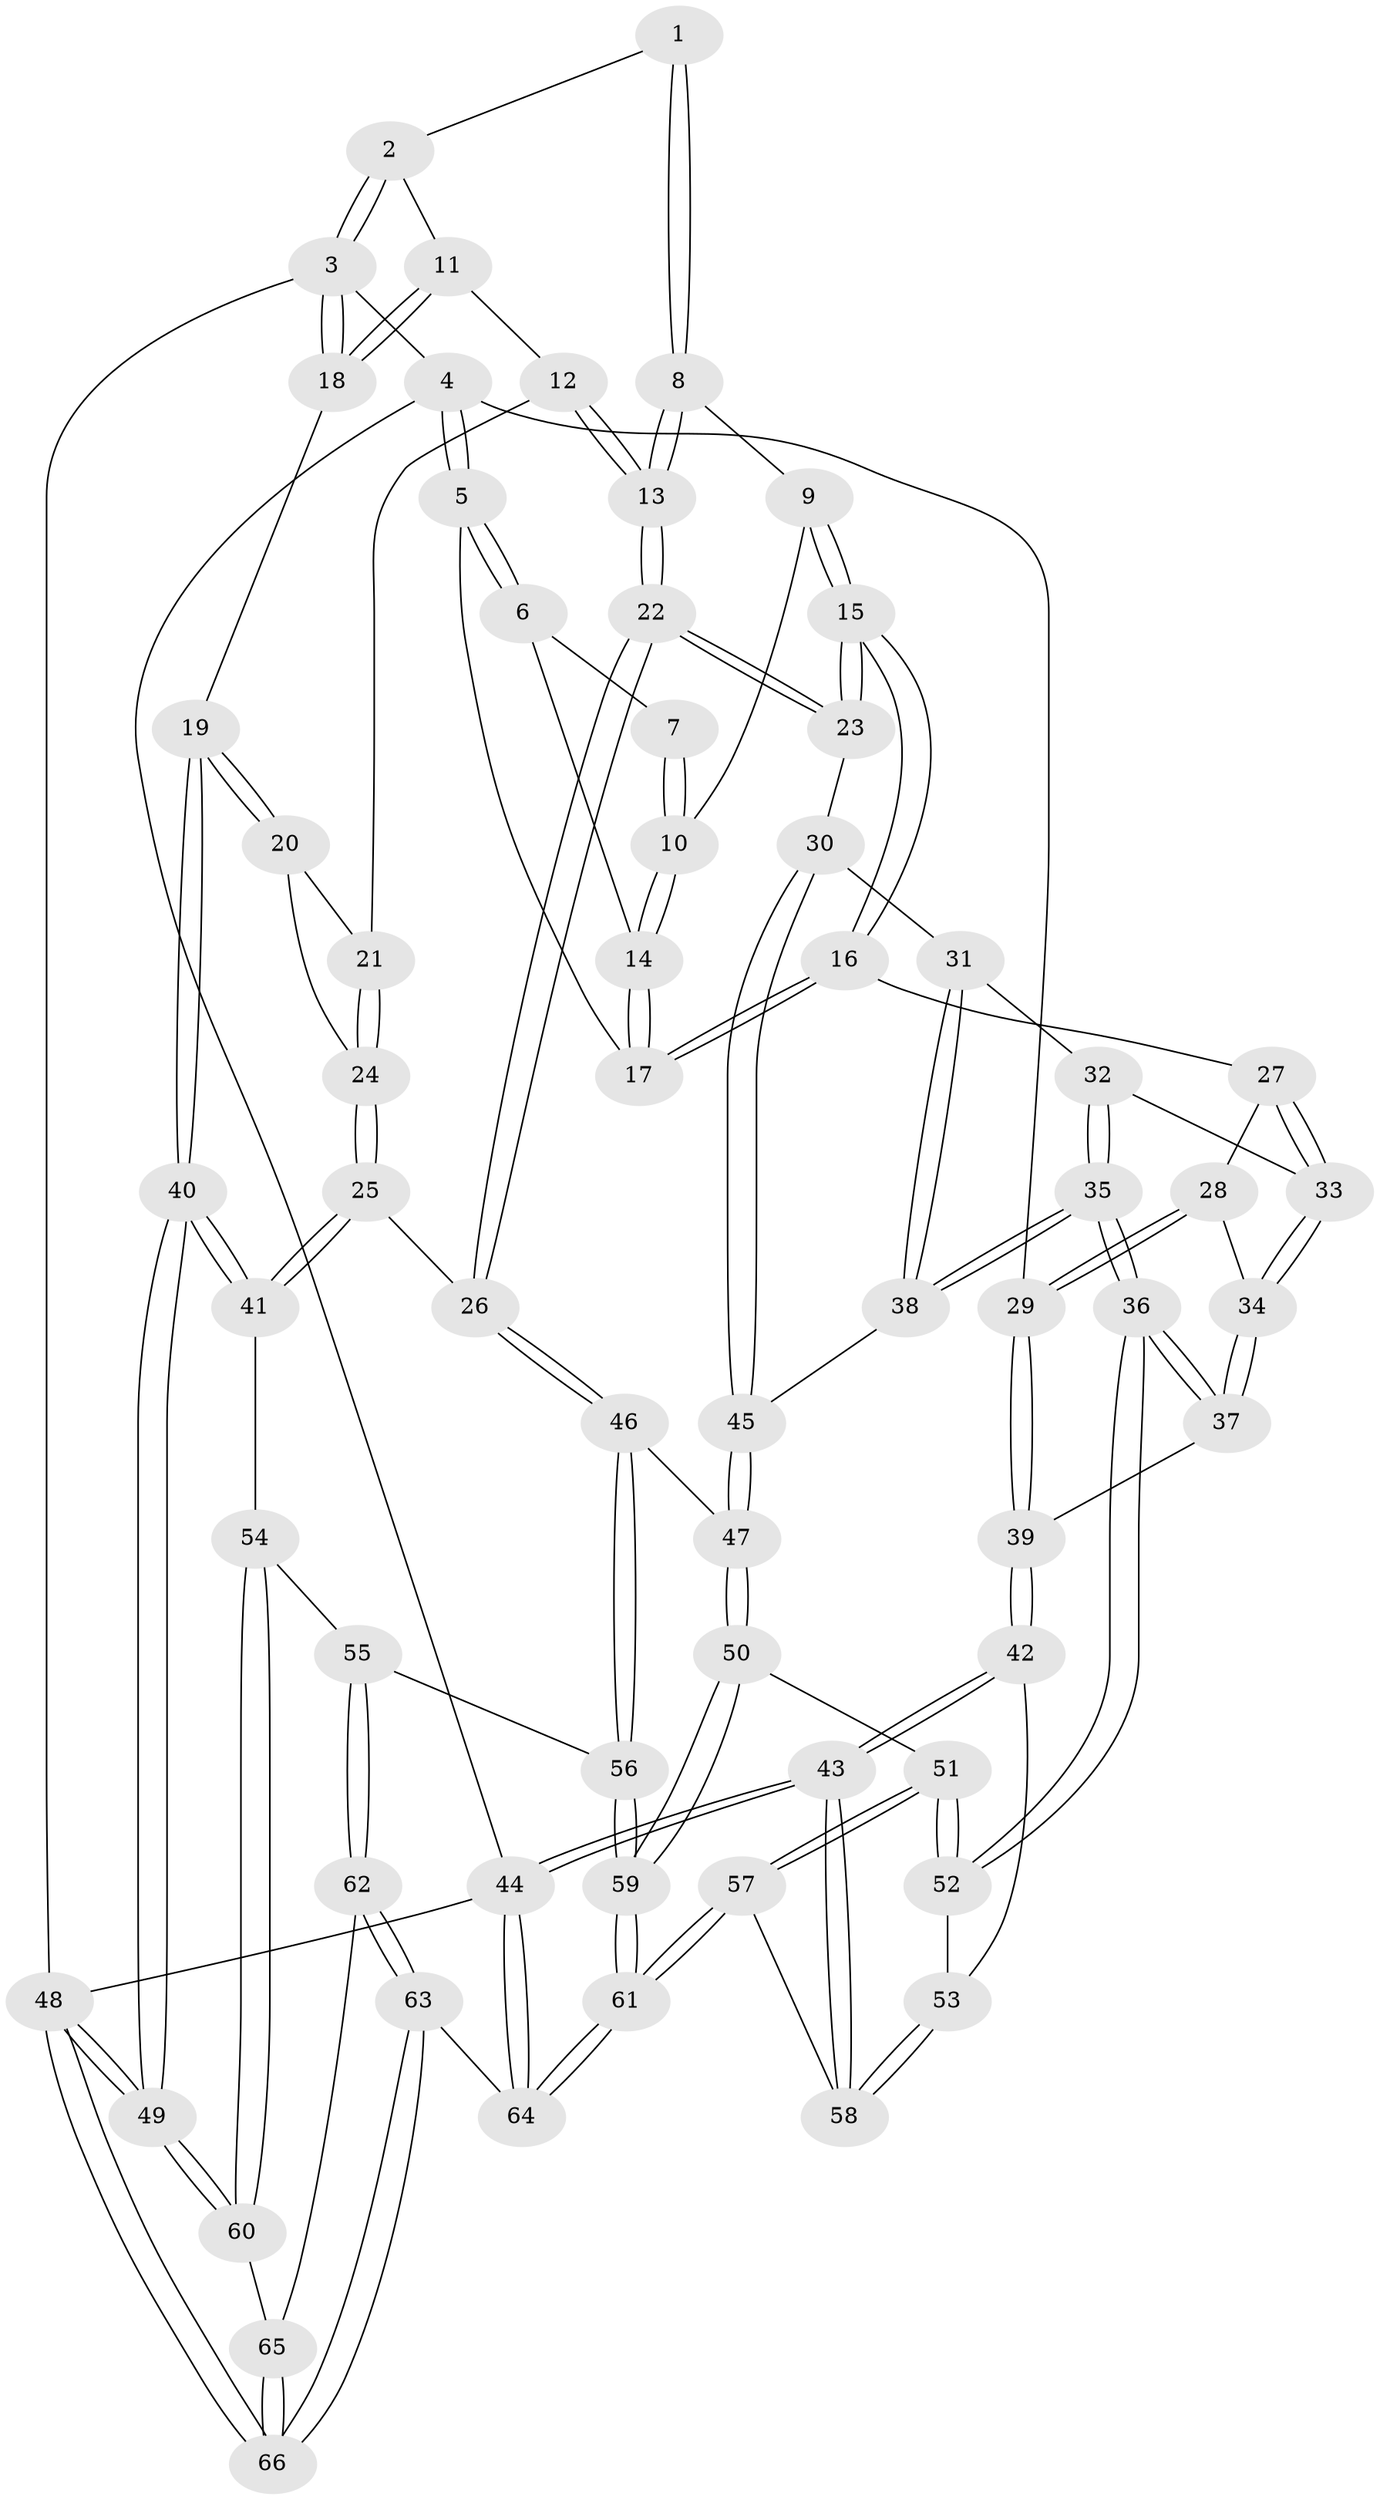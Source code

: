 // coarse degree distribution, {5: 0.23076923076923078, 8: 0.038461538461538464, 4: 0.38461538461538464, 2: 0.07692307692307693, 3: 0.11538461538461539, 6: 0.11538461538461539, 7: 0.038461538461538464}
// Generated by graph-tools (version 1.1) at 2025/21/03/04/25 18:21:07]
// undirected, 66 vertices, 162 edges
graph export_dot {
graph [start="1"]
  node [color=gray90,style=filled];
  1 [pos="+0.6693837091955621+0"];
  2 [pos="+0.8789321852341395+0"];
  3 [pos="+1+0"];
  4 [pos="+0+0"];
  5 [pos="+0.011482562494365496+0"];
  6 [pos="+0.3998940974494209+0"];
  7 [pos="+0.5085166418006083+0"];
  8 [pos="+0.6769667299125475+0.14508949837012972"];
  9 [pos="+0.5875385849277613+0.14225675304202726"];
  10 [pos="+0.5460820389034514+0.11860509906405639"];
  11 [pos="+0.8585741078871717+0.1375287665931253"];
  12 [pos="+0.856518535592261+0.14152761234355976"];
  13 [pos="+0.6977761588291251+0.17601450318600456"];
  14 [pos="+0.4563072672370533+0.15830387102331236"];
  15 [pos="+0.492972318527778+0.2810652235011132"];
  16 [pos="+0.42716332775716226+0.23225449950116767"];
  17 [pos="+0.4270400729528418+0.22627727523969926"];
  18 [pos="+1+0.11138621143057259"];
  19 [pos="+1+0.2795448595271602"];
  20 [pos="+1+0.2796392652589184"];
  21 [pos="+0.872968762028598+0.1858071253333898"];
  22 [pos="+0.6585805229331736+0.42593760780390055"];
  23 [pos="+0.577972122440973+0.38415428326578355"];
  24 [pos="+0.8358186924551084+0.3593932090405232"];
  25 [pos="+0.7192210252666519+0.4883508079929415"];
  26 [pos="+0.7017041344988091+0.4886977940890463"];
  27 [pos="+0.340222737629013+0.27206052763481897"];
  28 [pos="+0+0"];
  29 [pos="+0+0"];
  30 [pos="+0.43198682571149644+0.4178593667551099"];
  31 [pos="+0.36674055328729194+0.3908099049253059"];
  32 [pos="+0.3336696000008351+0.3568099354170602"];
  33 [pos="+0.31673265006261725+0.3251025956087427"];
  34 [pos="+0.1911436428481755+0.3771318295840369"];
  35 [pos="+0.2605842870910093+0.541321876188901"];
  36 [pos="+0.19959094747046638+0.5497983404979655"];
  37 [pos="+0.17454135959069486+0.5192170765684766"];
  38 [pos="+0.28597722956495364+0.5412059910571219"];
  39 [pos="+0+0.4589370716710913"];
  40 [pos="+1+0.6362983016189505"];
  41 [pos="+1+0.6170876795481605"];
  42 [pos="+0+0.6600180399718634"];
  43 [pos="+0+1"];
  44 [pos="+0+1"];
  45 [pos="+0.33620048189865653+0.5489893322323257"];
  46 [pos="+0.6218491683798218+0.6124435634165682"];
  47 [pos="+0.41327751421070535+0.5959133825214322"];
  48 [pos="+1+1"];
  49 [pos="+1+0.9655982871148339"];
  50 [pos="+0.33033248997114767+0.7647502038807877"];
  51 [pos="+0.2379729874958224+0.7252417013795827"];
  52 [pos="+0.18912772286414253+0.615084583167372"];
  53 [pos="+0.08019249854966948+0.6848701359758992"];
  54 [pos="+0.8423377045281554+0.7938020416899274"];
  55 [pos="+0.6293800837986319+0.7618425474961642"];
  56 [pos="+0.6120771957002835+0.7262348057303302"];
  57 [pos="+0.12838836887242464+0.8813032922767575"];
  58 [pos="+0.08025757887200924+0.8936111809596206"];
  59 [pos="+0.38260903256176887+0.8278302759871113"];
  60 [pos="+0.853272995927212+0.8806511518723984"];
  61 [pos="+0.3527469734109598+0.9654085842730011"];
  62 [pos="+0.6538836059269962+0.9107450871862437"];
  63 [pos="+0.6000138544779883+1"];
  64 [pos="+0.4177985945179405+1"];
  65 [pos="+0.8314072017224936+0.8978452174162692"];
  66 [pos="+0.9156451402564845+1"];
  1 -- 2;
  1 -- 8;
  1 -- 8;
  2 -- 3;
  2 -- 3;
  2 -- 11;
  3 -- 4;
  3 -- 18;
  3 -- 18;
  3 -- 48;
  4 -- 5;
  4 -- 5;
  4 -- 29;
  4 -- 44;
  5 -- 6;
  5 -- 6;
  5 -- 17;
  6 -- 7;
  6 -- 14;
  7 -- 10;
  7 -- 10;
  8 -- 9;
  8 -- 13;
  8 -- 13;
  9 -- 10;
  9 -- 15;
  9 -- 15;
  10 -- 14;
  10 -- 14;
  11 -- 12;
  11 -- 18;
  11 -- 18;
  12 -- 13;
  12 -- 13;
  12 -- 21;
  13 -- 22;
  13 -- 22;
  14 -- 17;
  14 -- 17;
  15 -- 16;
  15 -- 16;
  15 -- 23;
  15 -- 23;
  16 -- 17;
  16 -- 17;
  16 -- 27;
  18 -- 19;
  19 -- 20;
  19 -- 20;
  19 -- 40;
  19 -- 40;
  20 -- 21;
  20 -- 24;
  21 -- 24;
  21 -- 24;
  22 -- 23;
  22 -- 23;
  22 -- 26;
  22 -- 26;
  23 -- 30;
  24 -- 25;
  24 -- 25;
  25 -- 26;
  25 -- 41;
  25 -- 41;
  26 -- 46;
  26 -- 46;
  27 -- 28;
  27 -- 33;
  27 -- 33;
  28 -- 29;
  28 -- 29;
  28 -- 34;
  29 -- 39;
  29 -- 39;
  30 -- 31;
  30 -- 45;
  30 -- 45;
  31 -- 32;
  31 -- 38;
  31 -- 38;
  32 -- 33;
  32 -- 35;
  32 -- 35;
  33 -- 34;
  33 -- 34;
  34 -- 37;
  34 -- 37;
  35 -- 36;
  35 -- 36;
  35 -- 38;
  35 -- 38;
  36 -- 37;
  36 -- 37;
  36 -- 52;
  36 -- 52;
  37 -- 39;
  38 -- 45;
  39 -- 42;
  39 -- 42;
  40 -- 41;
  40 -- 41;
  40 -- 49;
  40 -- 49;
  41 -- 54;
  42 -- 43;
  42 -- 43;
  42 -- 53;
  43 -- 44;
  43 -- 44;
  43 -- 58;
  43 -- 58;
  44 -- 64;
  44 -- 64;
  44 -- 48;
  45 -- 47;
  45 -- 47;
  46 -- 47;
  46 -- 56;
  46 -- 56;
  47 -- 50;
  47 -- 50;
  48 -- 49;
  48 -- 49;
  48 -- 66;
  48 -- 66;
  49 -- 60;
  49 -- 60;
  50 -- 51;
  50 -- 59;
  50 -- 59;
  51 -- 52;
  51 -- 52;
  51 -- 57;
  51 -- 57;
  52 -- 53;
  53 -- 58;
  53 -- 58;
  54 -- 55;
  54 -- 60;
  54 -- 60;
  55 -- 56;
  55 -- 62;
  55 -- 62;
  56 -- 59;
  56 -- 59;
  57 -- 58;
  57 -- 61;
  57 -- 61;
  59 -- 61;
  59 -- 61;
  60 -- 65;
  61 -- 64;
  61 -- 64;
  62 -- 63;
  62 -- 63;
  62 -- 65;
  63 -- 64;
  63 -- 66;
  63 -- 66;
  65 -- 66;
  65 -- 66;
}
